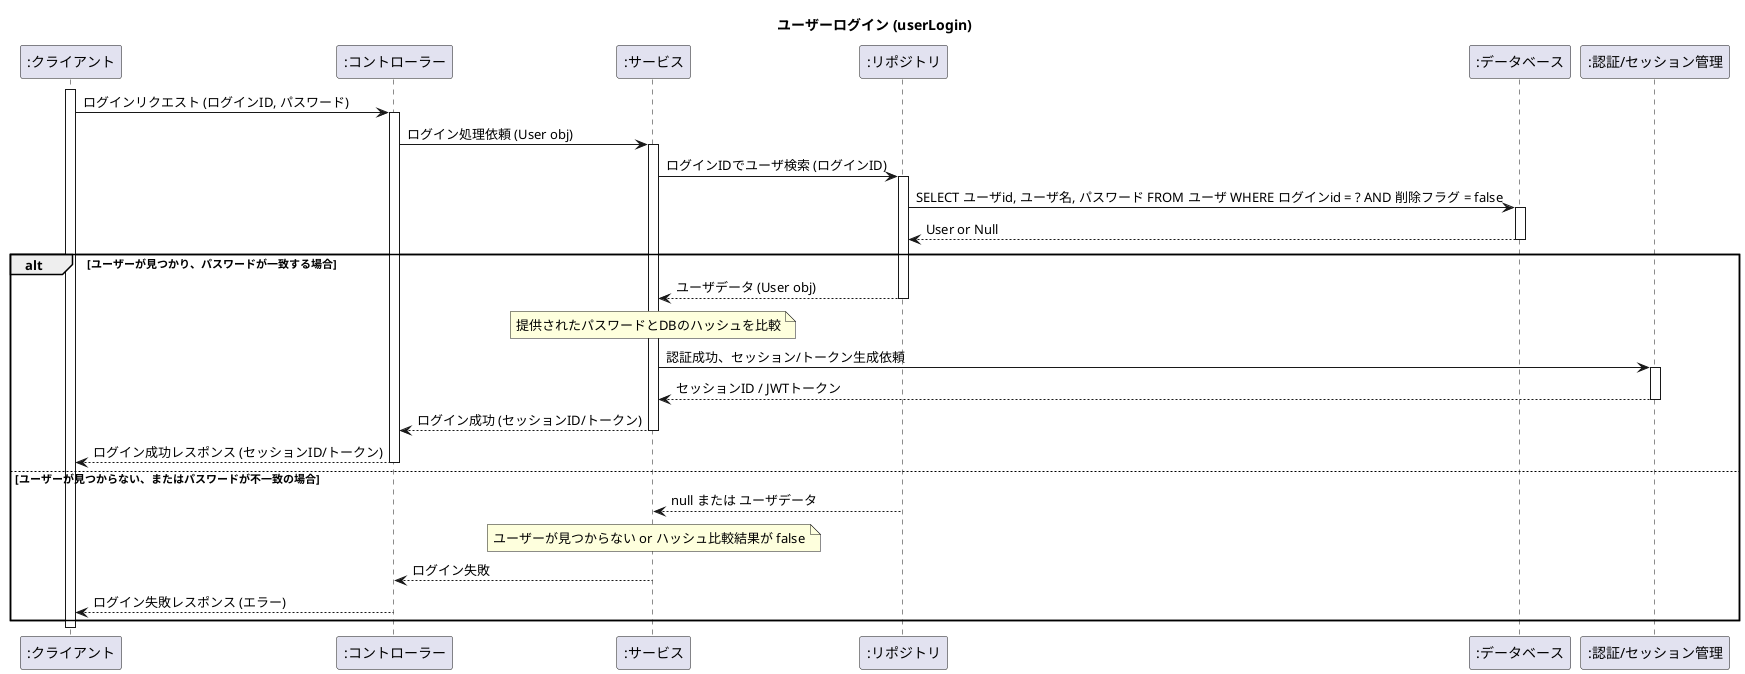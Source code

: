 @startuml userLogin

title ユーザーログイン (userLogin)

participant ":クライアント" as Client
participant ":コントローラー" as Controller
participant ":サービス" as Service
participant ":リポジトリ" as Repo
participant ":データベース" as DB
participant ":認証/セッション管理" as Auth

activate Client
Client -> Controller ++ : ログインリクエスト (ログインID, パスワード)
Controller -> Service ++ : ログイン処理依頼 (User obj)

Service -> Repo ++ : ログインIDでユーザ検索 (ログインID)
Repo -> DB ++ : SELECT ユーザid, ユーザ名, パスワード FROM ユーザ WHERE ログインid = ? AND 削除フラグ = false
DB --> Repo -- : User or Null

alt ユーザーが見つかり、パスワードが一致する場合
    Repo --> Service -- : ユーザデータ (User obj)
    note over Service : 提供されたパスワードとDBのハッシュを比較
    Service -> Auth ++ : 認証成功、セッション/トークン生成依頼
    Auth --> Service -- : セッションID / JWTトークン
    Service --> Controller -- : ログイン成功 (セッションID/トークン)
    Controller --> Client -- : ログイン成功レスポンス (セッションID/トークン)
else ユーザーが見つからない、またはパスワードが不一致の場合
    Repo --> Service -- : null または ユーザデータ
    note over Service : ユーザーが見つからない or ハッシュ比較結果が false
    Service --> Controller -- : ログイン失敗
    Controller --> Client -- : ログイン失敗レスポンス (エラー)
end

deactivate Client

@enduml